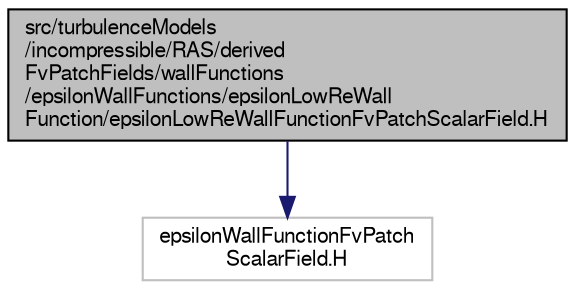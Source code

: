 digraph "src/turbulenceModels/incompressible/RAS/derivedFvPatchFields/wallFunctions/epsilonWallFunctions/epsilonLowReWallFunction/epsilonLowReWallFunctionFvPatchScalarField.H"
{
  bgcolor="transparent";
  edge [fontname="FreeSans",fontsize="10",labelfontname="FreeSans",labelfontsize="10"];
  node [fontname="FreeSans",fontsize="10",shape=record];
  Node0 [label="src/turbulenceModels\l/incompressible/RAS/derived\lFvPatchFields/wallFunctions\l/epsilonWallFunctions/epsilonLowReWall\lFunction/epsilonLowReWallFunctionFvPatchScalarField.H",height=0.2,width=0.4,color="black", fillcolor="grey75", style="filled", fontcolor="black"];
  Node0 -> Node1 [color="midnightblue",fontsize="10",style="solid",fontname="FreeSans"];
  Node1 [label="epsilonWallFunctionFvPatch\lScalarField.H",height=0.2,width=0.4,color="grey75"];
}
